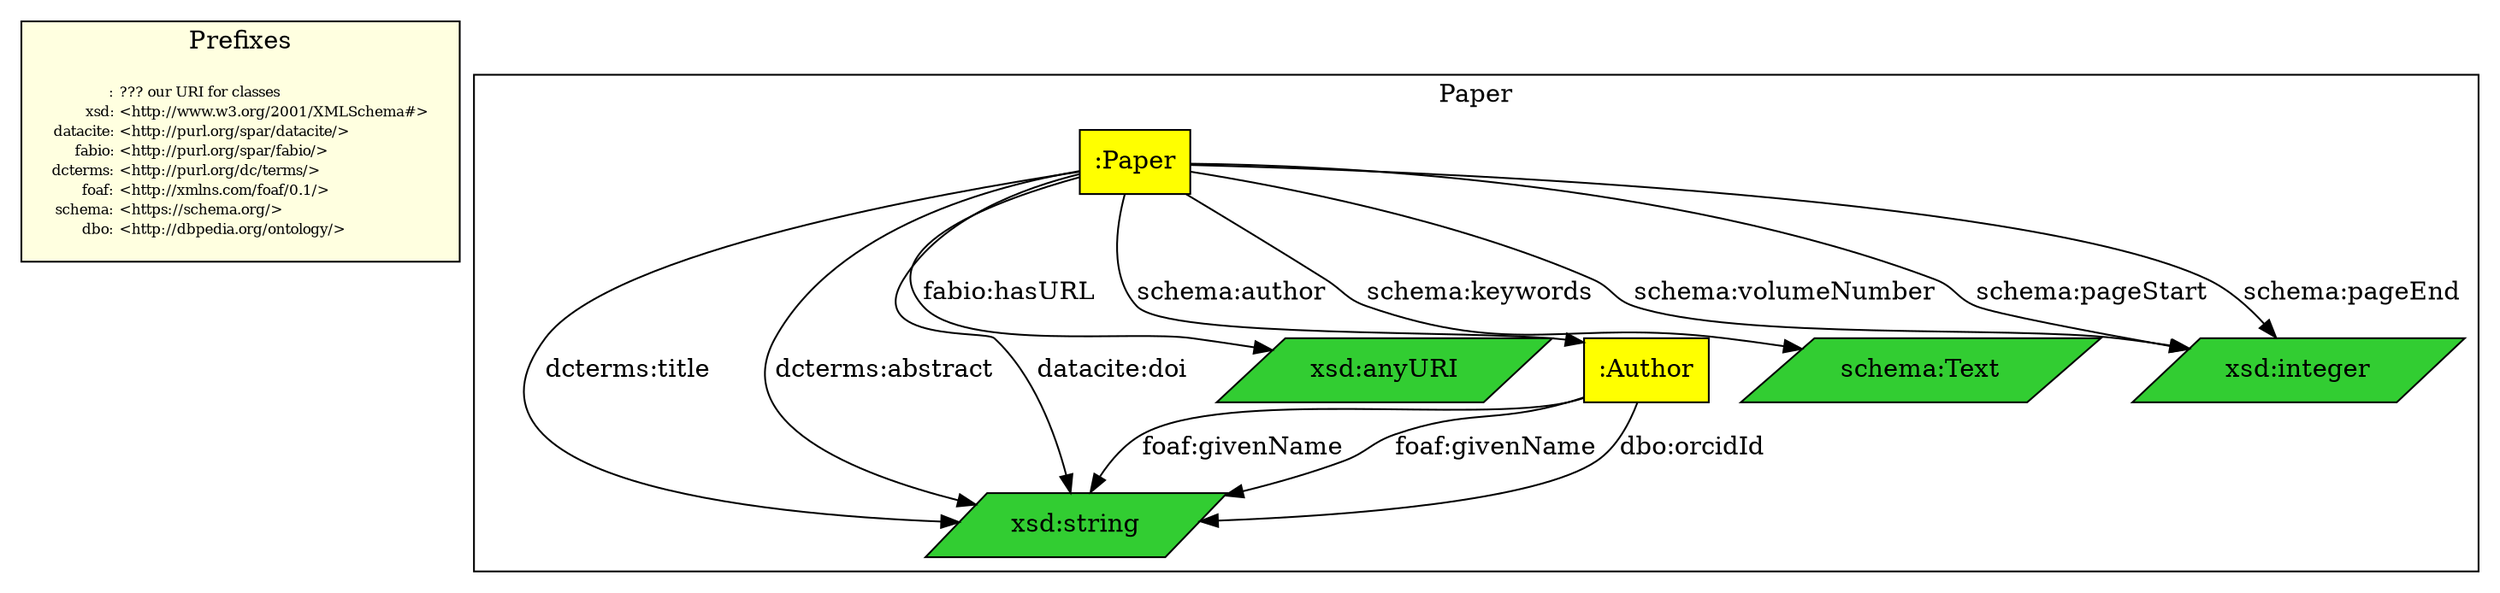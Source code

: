 digraph SCPE_Onto {
    subgraph cluster_prefixes {
        node [shape=none];
        prefixes [label=<<FONT POINT-SIZE="8">
<TABLE BORDER="0" CELLSPACING="0" CELLPADDING="1">
    <TR>
        <TD ALIGN="right">:</TD>
        <TD ALIGN="left">??? our URI for classes</TD>
    </TR>
    <TR>
        <TD ALIGN="right">xsd:</TD>
        <TD ALIGN="left">&lt;http://www.w3.org/2001/XMLSchema#&gt;</TD>
    </TR>
    <TR>
        <TD ALIGN="right">datacite:</TD>
        <TD ALIGN="left">&lt;http://purl.org/spar/datacite/&gt;</TD>
    </TR>
    <TR>
        <TD ALIGN="right">fabio:</TD>
        <TD ALIGN="left">&lt;http://purl.org/spar/fabio/&gt;</TD>
    </TR>
    <TR>
        <TD ALIGN="right">dcterms:</TD>
        <TD ALIGN="left">&lt;http://purl.org/dc/terms/&gt;</TD>
    </TR>
    <TR>
        <TD ALIGN="right">foaf:</TD>
        <TD ALIGN="left">&lt;http://xmlns.com/foaf/0.1/&gt;</TD>
    </TR>
    <TR>
        <TD ALIGN="right">schema:</TD>
        <TD ALIGN="left">&lt;https://schema.org/&gt;</TD>
    </TR>
    <TR>
        <TD ALIGN="right">dbo:</TD>
        <TD ALIGN="left">&lt;http://dbpedia.org/ontology/&gt;</TD>
    </TR>

    <!--
    <TR>
        <TD ALIGN="right">rdfs:</TD>
        <TD ALIGN="left">&lt;http://www.w3.org/2000/01/rdf-schema#&gt;</TD>
    </TR>
    <TR>
        <TD ALIGN="right">owl:</TD>
        <TD ALIGN="left">&lt;http://www.w3.org/2002/07/owl#&gt;</TD>
    </TR>
    -->
</TABLE></FONT>>];
        label = Prefixes;
        style = filled
        fillcolor = lightyellow;
    }

    subgraph cluster_paper {
        label = "Paper";
        node [shape=parallelogram, fillcolor=limegreen, style=filled];
        edge [shape=onormal];

        ":Paper" [shape=box, fillcolor=yellow, style=filled];
        #"schema:CreativeWork" [shape=box, fillcolor=white];
        #":Paper" -> "schema:CreativeWork" [label="owl:sameAs"];

        ":Paper" -> "xsd:string" [label="dcterms:title"];
        ":Paper" -> "xsd:string" [label="dcterms:abstract"];

        ":Paper" -> "xsd:string" [label="datacite:doi"];
        ":Paper" -> "xsd:anyURI" [label="fabio:hasURL"];

        ":Paper" -> ":Author" [label="schema:author", shape=normal];
        ":Paper" -> "schema:Text" [label="schema:keywords"];
        ":Paper" -> "xsd:integer" [label="schema:volumeNumber"];
        ":Paper" -> "xsd:integer" [label="schema:pageStart"];
        ":Paper" -> "xsd:integer" [label="schema:pageEnd"];
    }

    subgraph cluster_author {
        label = "Author";
        node [shape=parallelogram, fillcolor=limegreen, style=filled];
        edge [shape=onormal];

        ":Author" [shape=box, fillcolor=yellow, style=filled];

        ":Author" -> "xsd:string" [label="foaf:givenName"];
        ":Author" -> "xsd:string" [label="foaf:givenName"];
        ":Author" -> "xsd:string" [label="dbo:orcidId"];
    }
}
